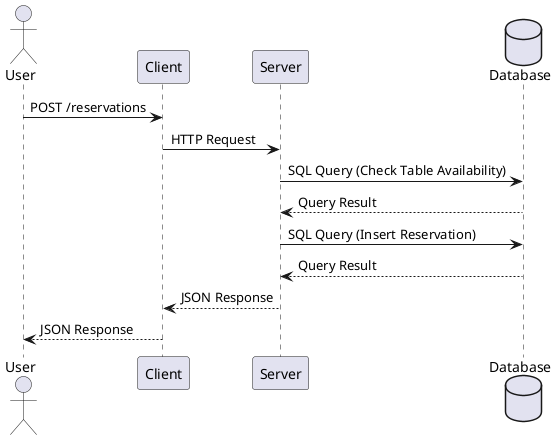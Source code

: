 @startuml reservations

actor User
participant Client
participant Server
database Database

User -> Client: POST /reservations
Client -> Server: HTTP Request
Server -> Database: SQL Query (Check Table Availability)
Database --> Server: Query Result
Server -> Database: SQL Query (Insert Reservation)
Database --> Server: Query Result
Server --> Client: JSON Response
Client --> User: JSON Response

@enduml

